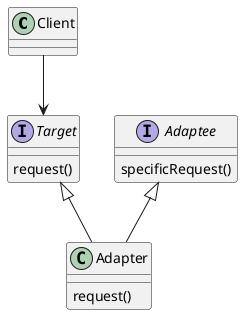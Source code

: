 @startuml
    class Client{}

    interface Target{
        request()
    }

    class Adapter{
        request()
    }

    interface Adaptee{
        specificRequest()
    }

    Client --> Target

    Target <|-- Adapter
    Adaptee <|-- Adapter
@enduml